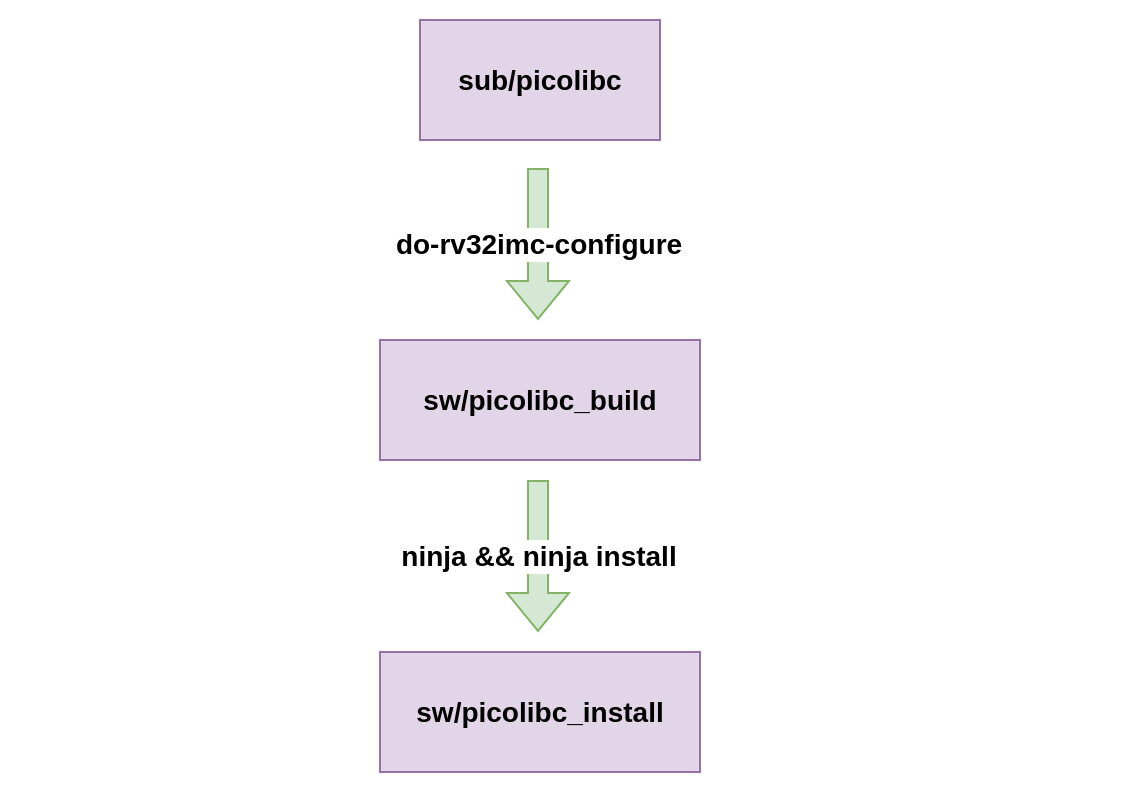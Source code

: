 <mxfile version="19.0.3" type="device"><diagram id="6VZBvE6iU9PJEMTH5gAv" name="Page-1"><mxGraphModel dx="1038" dy="641" grid="1" gridSize="10" guides="1" tooltips="1" connect="1" arrows="1" fold="1" page="1" pageScale="1" pageWidth="850" pageHeight="1100" math="0" shadow="0"><root><mxCell id="0"/><mxCell id="1" parent="0"/><mxCell id="tA_ooc_aZUd2bMaRgotn-7" value="" style="rounded=0;whiteSpace=wrap;html=1;fontSize=14;strokeColor=none;fillColor=none;" vertex="1" parent="1"><mxGeometry y="70" width="570" height="400" as="geometry"/></mxCell><mxCell id="tA_ooc_aZUd2bMaRgotn-1" value="sub/picolibc" style="rounded=0;whiteSpace=wrap;html=1;fontSize=14;fontStyle=1;fillColor=#e1d5e7;strokeColor=#9673a6;" vertex="1" parent="1"><mxGeometry x="210" y="80" width="120" height="60" as="geometry"/></mxCell><mxCell id="tA_ooc_aZUd2bMaRgotn-3" value="do-rv32imc-configure" style="shape=flexArrow;endArrow=classic;html=1;rounded=0;fontSize=14;fontStyle=1;fillColor=#d5e8d4;strokeColor=#82b366;" edge="1" parent="1"><mxGeometry width="50" height="50" relative="1" as="geometry"><mxPoint x="269" y="154" as="sourcePoint"/><mxPoint x="269" y="230" as="targetPoint"/></mxGeometry></mxCell><mxCell id="tA_ooc_aZUd2bMaRgotn-4" value="sw/picolibc_build" style="rounded=0;whiteSpace=wrap;html=1;fontSize=14;fontStyle=1;fillColor=#e1d5e7;strokeColor=#9673a6;" vertex="1" parent="1"><mxGeometry x="190" y="240" width="160" height="60" as="geometry"/></mxCell><mxCell id="tA_ooc_aZUd2bMaRgotn-5" value="ninja &amp;amp;&amp;amp; ninja install" style="shape=flexArrow;endArrow=classic;html=1;rounded=0;fontSize=14;fontStyle=1;fillColor=#d5e8d4;strokeColor=#82b366;" edge="1" parent="1"><mxGeometry width="50" height="50" relative="1" as="geometry"><mxPoint x="269" y="310" as="sourcePoint"/><mxPoint x="269" y="386" as="targetPoint"/></mxGeometry></mxCell><mxCell id="tA_ooc_aZUd2bMaRgotn-6" value="sw/picolibc_install" style="rounded=0;whiteSpace=wrap;html=1;fontSize=14;fontStyle=1;fillColor=#e1d5e7;strokeColor=#9673a6;" vertex="1" parent="1"><mxGeometry x="190" y="396" width="160" height="60" as="geometry"/></mxCell></root></mxGraphModel></diagram></mxfile>